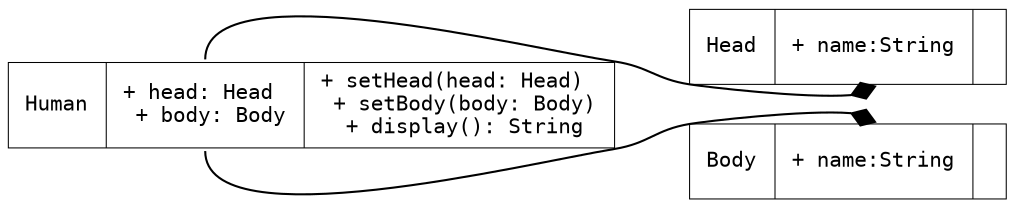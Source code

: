 digraph {
    graph [fontname="Inconsolata, Consolas", fontsize=10, penwidth=0.5,
         dip=720]
    rankdir=LR
    node [shape=record, fontname="Inconsolata, Consolas", fontsize=10, penwidth=0.5]
    Head [label = "{Head | <1>  + name:String\l| \l}"]
    Body [label = "{Body | <1>  + name:String\l| \l}"]
    Human [label = "{Human| <1>  + head: Head\l + body: Body\l |+ setHead(head: Head)\l + setBody(body: Body)\l + display(): String}"]

    /* Unidirecitonal association */
    
        edge [arrowhead=diamond, arrowtail=normal]
        Human:1 -> Head:1
	Human:1 -> Body:1
    
}

